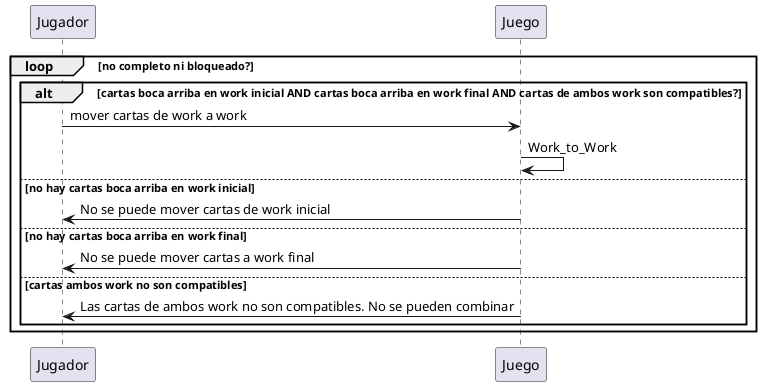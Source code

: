 @startuml

loop no completo ni bloqueado?
alt cartas boca arriba en work inicial AND cartas boca arriba en work final AND cartas de ambos work son compatibles?
    Jugador -> Juego: mover cartas de work a work
    Juego -> Juego: Work_to_Work
else no hay cartas boca arriba en work inicial
    Juego -> Jugador: No se puede mover cartas de work inicial
else no hay cartas boca arriba en work final
    Juego -> Jugador: No se puede mover cartas a work final
else cartas ambos work no son compatibles
    Juego -> Jugador: Las cartas de ambos work no son compatibles. No se pueden combinar
end alt
end loop
    

@enduml
